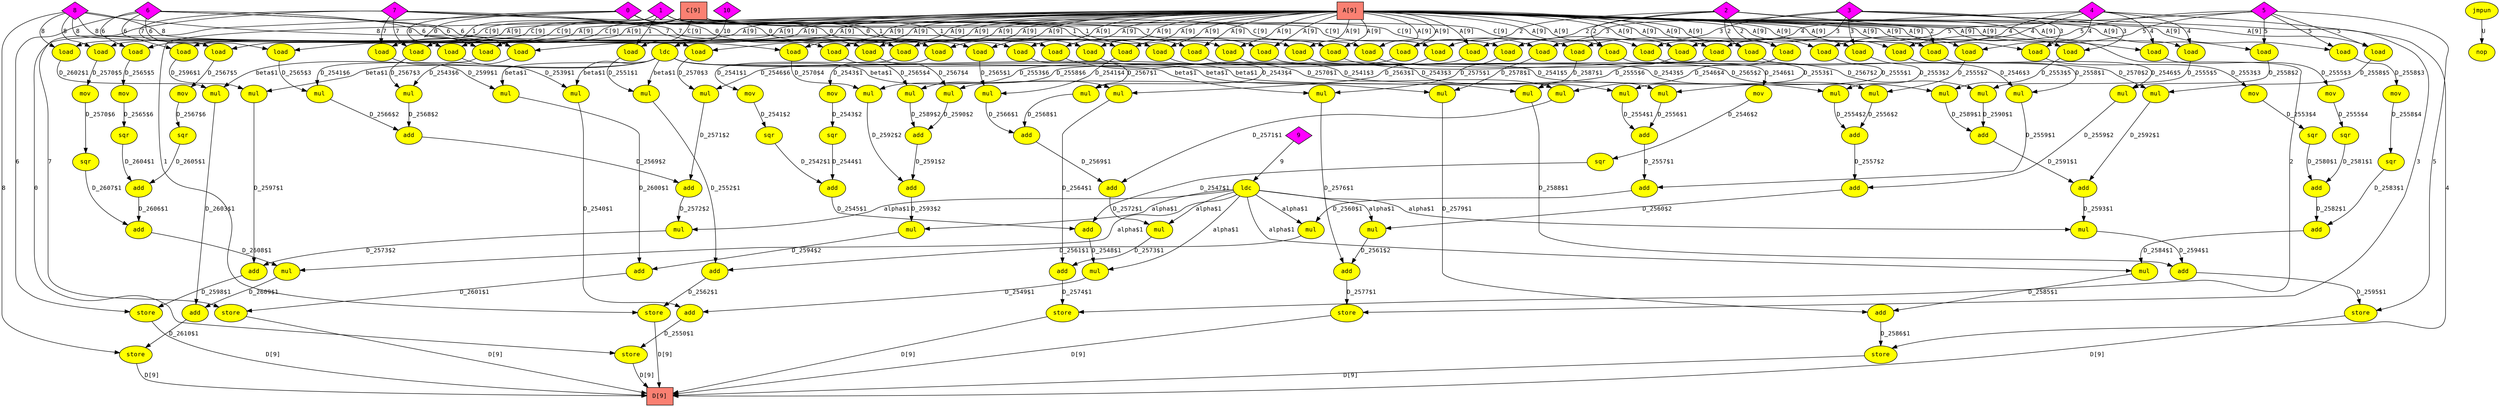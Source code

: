 digraph foo
{
  graph [rankdir="TB", nodesep = "0.175"];
  node [fontname="Courier", fontsize="12", style="filled"];
  edge [fontname="Courier", fontsize="12"];

  A  [label="A[9]", ntype="hwelem", argix="-1", dataspec="s32", bb="-1", shape="box", fillcolor="salmon"];
  C  [label="C[9]", ntype="hwelem", argix="-1", dataspec="s32", bb="-1", shape="box", fillcolor="salmon"];
  D  [label="D[9]", ntype="hwelem", argix="-1", dataspec="s32", bb="-1", shape="box", fillcolor="salmon"];
  add_10  [label="add", ntype="operation", argix="-1", dataspec="na", bb="1", shape="ellipse", fillcolor="yellow"];
  add_106  [label="add", ntype="operation", argix="-1", dataspec="na", bb="1", shape="ellipse", fillcolor="yellow"];
  add_110  [label="add", ntype="operation", argix="-1", dataspec="na", bb="1", shape="ellipse", fillcolor="yellow"];
  add_112  [label="add", ntype="operation", argix="-1", dataspec="na", bb="1", shape="ellipse", fillcolor="yellow"];
  add_122  [label="add", ntype="operation", argix="-1", dataspec="na", bb="1", shape="ellipse", fillcolor="yellow"];
  add_126  [label="add", ntype="operation", argix="-1", dataspec="na", bb="1", shape="ellipse", fillcolor="yellow"];
  add_128  [label="add", ntype="operation", argix="-1", dataspec="na", bb="1", shape="ellipse", fillcolor="yellow"];
  add_138  [label="add", ntype="operation", argix="-1", dataspec="na", bb="1", shape="ellipse", fillcolor="yellow"];
  add_14  [label="add", ntype="operation", argix="-1", dataspec="na", bb="1", shape="ellipse", fillcolor="yellow"];
  add_142  [label="add", ntype="operation", argix="-1", dataspec="na", bb="1", shape="ellipse", fillcolor="yellow"];
  add_144  [label="add", ntype="operation", argix="-1", dataspec="na", bb="1", shape="ellipse", fillcolor="yellow"];
  add_16  [label="add", ntype="operation", argix="-1", dataspec="na", bb="1", shape="ellipse", fillcolor="yellow"];
  add_26  [label="add", ntype="operation", argix="-1", dataspec="na", bb="1", shape="ellipse", fillcolor="yellow"];
  add_30  [label="add", ntype="operation", argix="-1", dataspec="na", bb="1", shape="ellipse", fillcolor="yellow"];
  add_32  [label="add", ntype="operation", argix="-1", dataspec="na", bb="1", shape="ellipse", fillcolor="yellow"];
  add_42  [label="add", ntype="operation", argix="-1", dataspec="na", bb="1", shape="ellipse", fillcolor="yellow"];
  add_46  [label="add", ntype="operation", argix="-1", dataspec="na", bb="1", shape="ellipse", fillcolor="yellow"];
  add_48  [label="add", ntype="operation", argix="-1", dataspec="na", bb="1", shape="ellipse", fillcolor="yellow"];
  add_58  [label="add", ntype="operation", argix="-1", dataspec="na", bb="1", shape="ellipse", fillcolor="yellow"];
  add_62  [label="add", ntype="operation", argix="-1", dataspec="na", bb="1", shape="ellipse", fillcolor="yellow"];
  add_64  [label="add", ntype="operation", argix="-1", dataspec="na", bb="1", shape="ellipse", fillcolor="yellow"];
  add_74  [label="add", ntype="operation", argix="-1", dataspec="na", bb="1", shape="ellipse", fillcolor="yellow"];
  add_78  [label="add", ntype="operation", argix="-1", dataspec="na", bb="1", shape="ellipse", fillcolor="yellow"];
  add_80  [label="add", ntype="operation", argix="-1", dataspec="na", bb="1", shape="ellipse", fillcolor="yellow"];
  add_90  [label="add", ntype="operation", argix="-1", dataspec="na", bb="1", shape="ellipse", fillcolor="yellow"];
  add_94  [label="add", ntype="operation", argix="-1", dataspec="na", bb="1", shape="ellipse", fillcolor="yellow"];
  add_96  [label="add", ntype="operation", argix="-1", dataspec="na", bb="1", shape="ellipse", fillcolor="yellow"];
  cnst0  [label="0", ntype="constant", argix="-1", dataspec="s32", bb="-1", shape="diamond", fillcolor="magenta"];
  cnst1  [label="1", ntype="constant", argix="-1", dataspec="s32", bb="-1", shape="diamond", fillcolor="magenta"];
  cnst10  [label="10", ntype="constant", argix="-1", dataspec="s32", bb="-1", shape="diamond", fillcolor="magenta"];
  cnst2  [label="2", ntype="constant", argix="-1", dataspec="s32", bb="-1", shape="diamond", fillcolor="magenta"];
  cnst3  [label="3", ntype="constant", argix="-1", dataspec="s32", bb="-1", shape="diamond", fillcolor="magenta"];
  cnst4  [label="4", ntype="constant", argix="-1", dataspec="s32", bb="-1", shape="diamond", fillcolor="magenta"];
  cnst5  [label="5", ntype="constant", argix="-1", dataspec="s32", bb="-1", shape="diamond", fillcolor="magenta"];
  cnst6  [label="6", ntype="constant", argix="-1", dataspec="s32", bb="-1", shape="diamond", fillcolor="magenta"];
  cnst7  [label="7", ntype="constant", argix="-1", dataspec="s32", bb="-1", shape="diamond", fillcolor="magenta"];
  cnst8  [label="8", ntype="constant", argix="-1", dataspec="s32", bb="-1", shape="diamond", fillcolor="magenta"];
  cnst9  [label="9", ntype="constant", argix="-1", dataspec="s32", bb="-1", shape="diamond", fillcolor="magenta"];
  jmpun_146  [label="jmpun", ntype="operation", argix="-1", dataspec="na", bb="1", shape="ellipse", fillcolor="yellow"];
  ldc_0  [label="ldc", ntype="operation", argix="-1", dataspec="na", bb="1", shape="ellipse", fillcolor="yellow"];
  ldc_1  [label="ldc", ntype="operation", argix="-1", dataspec="na", bb="1", shape="ellipse", fillcolor="yellow"];
  load_100  [label="load", ntype="operation", argix="-1", dataspec="na", bb="1", shape="ellipse", fillcolor="yellow"];
  load_101  [label="load", ntype="operation", argix="-1", dataspec="na", bb="1", shape="ellipse", fillcolor="yellow"];
  load_103  [label="load", ntype="operation", argix="-1", dataspec="na", bb="1", shape="ellipse", fillcolor="yellow"];
  load_104  [label="load", ntype="operation", argix="-1", dataspec="na", bb="1", shape="ellipse", fillcolor="yellow"];
  load_107  [label="load", ntype="operation", argix="-1", dataspec="na", bb="1", shape="ellipse", fillcolor="yellow"];
  load_108  [label="load", ntype="operation", argix="-1", dataspec="na", bb="1", shape="ellipse", fillcolor="yellow"];
  load_11  [label="load", ntype="operation", argix="-1", dataspec="na", bb="1", shape="ellipse", fillcolor="yellow"];
  load_114  [label="load", ntype="operation", argix="-1", dataspec="na", bb="1", shape="ellipse", fillcolor="yellow"];
  load_116  [label="load", ntype="operation", argix="-1", dataspec="na", bb="1", shape="ellipse", fillcolor="yellow"];
  load_117  [label="load", ntype="operation", argix="-1", dataspec="na", bb="1", shape="ellipse", fillcolor="yellow"];
  load_119  [label="load", ntype="operation", argix="-1", dataspec="na", bb="1", shape="ellipse", fillcolor="yellow"];
  load_120  [label="load", ntype="operation", argix="-1", dataspec="na", bb="1", shape="ellipse", fillcolor="yellow"];
  load_123  [label="load", ntype="operation", argix="-1", dataspec="na", bb="1", shape="ellipse", fillcolor="yellow"];
  load_124  [label="load", ntype="operation", argix="-1", dataspec="na", bb="1", shape="ellipse", fillcolor="yellow"];
  load_130  [label="load", ntype="operation", argix="-1", dataspec="na", bb="1", shape="ellipse", fillcolor="yellow"];
  load_132  [label="load", ntype="operation", argix="-1", dataspec="na", bb="1", shape="ellipse", fillcolor="yellow"];
  load_135  [label="load", ntype="operation", argix="-1", dataspec="na", bb="1", shape="ellipse", fillcolor="yellow"];
  load_139  [label="load", ntype="operation", argix="-1", dataspec="na", bb="1", shape="ellipse", fillcolor="yellow"];
  load_18  [label="load", ntype="operation", argix="-1", dataspec="na", bb="1", shape="ellipse", fillcolor="yellow"];
  load_2  [label="load", ntype="operation", argix="-1", dataspec="na", bb="1", shape="ellipse", fillcolor="yellow"];
  load_20  [label="load", ntype="operation", argix="-1", dataspec="na", bb="1", shape="ellipse", fillcolor="yellow"];
  load_21  [label="load", ntype="operation", argix="-1", dataspec="na", bb="1", shape="ellipse", fillcolor="yellow"];
  load_23  [label="load", ntype="operation", argix="-1", dataspec="na", bb="1", shape="ellipse", fillcolor="yellow"];
  load_24  [label="load", ntype="operation", argix="-1", dataspec="na", bb="1", shape="ellipse", fillcolor="yellow"];
  load_27  [label="load", ntype="operation", argix="-1", dataspec="na", bb="1", shape="ellipse", fillcolor="yellow"];
  load_28  [label="load", ntype="operation", argix="-1", dataspec="na", bb="1", shape="ellipse", fillcolor="yellow"];
  load_34  [label="load", ntype="operation", argix="-1", dataspec="na", bb="1", shape="ellipse", fillcolor="yellow"];
  load_36  [label="load", ntype="operation", argix="-1", dataspec="na", bb="1", shape="ellipse", fillcolor="yellow"];
  load_37  [label="load", ntype="operation", argix="-1", dataspec="na", bb="1", shape="ellipse", fillcolor="yellow"];
  load_39  [label="load", ntype="operation", argix="-1", dataspec="na", bb="1", shape="ellipse", fillcolor="yellow"];
  load_4  [label="load", ntype="operation", argix="-1", dataspec="na", bb="1", shape="ellipse", fillcolor="yellow"];
  load_40  [label="load", ntype="operation", argix="-1", dataspec="na", bb="1", shape="ellipse", fillcolor="yellow"];
  load_43  [label="load", ntype="operation", argix="-1", dataspec="na", bb="1", shape="ellipse", fillcolor="yellow"];
  load_44  [label="load", ntype="operation", argix="-1", dataspec="na", bb="1", shape="ellipse", fillcolor="yellow"];
  load_50  [label="load", ntype="operation", argix="-1", dataspec="na", bb="1", shape="ellipse", fillcolor="yellow"];
  load_52  [label="load", ntype="operation", argix="-1", dataspec="na", bb="1", shape="ellipse", fillcolor="yellow"];
  load_53  [label="load", ntype="operation", argix="-1", dataspec="na", bb="1", shape="ellipse", fillcolor="yellow"];
  load_55  [label="load", ntype="operation", argix="-1", dataspec="na", bb="1", shape="ellipse", fillcolor="yellow"];
  load_56  [label="load", ntype="operation", argix="-1", dataspec="na", bb="1", shape="ellipse", fillcolor="yellow"];
  load_59  [label="load", ntype="operation", argix="-1", dataspec="na", bb="1", shape="ellipse", fillcolor="yellow"];
  load_60  [label="load", ntype="operation", argix="-1", dataspec="na", bb="1", shape="ellipse", fillcolor="yellow"];
  load_66  [label="load", ntype="operation", argix="-1", dataspec="na", bb="1", shape="ellipse", fillcolor="yellow"];
  load_68  [label="load", ntype="operation", argix="-1", dataspec="na", bb="1", shape="ellipse", fillcolor="yellow"];
  load_7  [label="load", ntype="operation", argix="-1", dataspec="na", bb="1", shape="ellipse", fillcolor="yellow"];
  load_71  [label="load", ntype="operation", argix="-1", dataspec="na", bb="1", shape="ellipse", fillcolor="yellow"];
  load_75  [label="load", ntype="operation", argix="-1", dataspec="na", bb="1", shape="ellipse", fillcolor="yellow"];
  load_82  [label="load", ntype="operation", argix="-1", dataspec="na", bb="1", shape="ellipse", fillcolor="yellow"];
  load_84  [label="load", ntype="operation", argix="-1", dataspec="na", bb="1", shape="ellipse", fillcolor="yellow"];
  load_85  [label="load", ntype="operation", argix="-1", dataspec="na", bb="1", shape="ellipse", fillcolor="yellow"];
  load_87  [label="load", ntype="operation", argix="-1", dataspec="na", bb="1", shape="ellipse", fillcolor="yellow"];
  load_88  [label="load", ntype="operation", argix="-1", dataspec="na", bb="1", shape="ellipse", fillcolor="yellow"];
  load_91  [label="load", ntype="operation", argix="-1", dataspec="na", bb="1", shape="ellipse", fillcolor="yellow"];
  load_92  [label="load", ntype="operation", argix="-1", dataspec="na", bb="1", shape="ellipse", fillcolor="yellow"];
  load_98  [label="load", ntype="operation", argix="-1", dataspec="na", bb="1", shape="ellipse", fillcolor="yellow"];
  mov_12  [label="mov", ntype="operation", argix="-1", dataspec="na", bb="1", shape="ellipse", fillcolor="yellow"];
  mov_133  [label="mov", ntype="operation", argix="-1", dataspec="na", bb="1", shape="ellipse", fillcolor="yellow"];
  mov_136  [label="mov", ntype="operation", argix="-1", dataspec="na", bb="1", shape="ellipse", fillcolor="yellow"];
  mov_140  [label="mov", ntype="operation", argix="-1", dataspec="na", bb="1", shape="ellipse", fillcolor="yellow"];
  mov_5  [label="mov", ntype="operation", argix="-1", dataspec="na", bb="1", shape="ellipse", fillcolor="yellow"];
  mov_69  [label="mov", ntype="operation", argix="-1", dataspec="na", bb="1", shape="ellipse", fillcolor="yellow"];
  mov_72  [label="mov", ntype="operation", argix="-1", dataspec="na", bb="1", shape="ellipse", fillcolor="yellow"];
  mov_76  [label="mov", ntype="operation", argix="-1", dataspec="na", bb="1", shape="ellipse", fillcolor="yellow"];
  mov_8  [label="mov", ntype="operation", argix="-1", dataspec="na", bb="1", shape="ellipse", fillcolor="yellow"];
  mul_102  [label="mul", ntype="operation", argix="-1", dataspec="na", bb="1", shape="ellipse", fillcolor="yellow"];
  mul_105  [label="mul", ntype="operation", argix="-1", dataspec="na", bb="1", shape="ellipse", fillcolor="yellow"];
  mul_109  [label="mul", ntype="operation", argix="-1", dataspec="na", bb="1", shape="ellipse", fillcolor="yellow"];
  mul_111  [label="mul", ntype="operation", argix="-1", dataspec="na", bb="1", shape="ellipse", fillcolor="yellow"];
  mul_115  [label="mul", ntype="operation", argix="-1", dataspec="na", bb="1", shape="ellipse", fillcolor="yellow"];
  mul_118  [label="mul", ntype="operation", argix="-1", dataspec="na", bb="1", shape="ellipse", fillcolor="yellow"];
  mul_121  [label="mul", ntype="operation", argix="-1", dataspec="na", bb="1", shape="ellipse", fillcolor="yellow"];
  mul_125  [label="mul", ntype="operation", argix="-1", dataspec="na", bb="1", shape="ellipse", fillcolor="yellow"];
  mul_127  [label="mul", ntype="operation", argix="-1", dataspec="na", bb="1", shape="ellipse", fillcolor="yellow"];
  mul_131  [label="mul", ntype="operation", argix="-1", dataspec="na", bb="1", shape="ellipse", fillcolor="yellow"];
  mul_143  [label="mul", ntype="operation", argix="-1", dataspec="na", bb="1", shape="ellipse", fillcolor="yellow"];
  mul_15  [label="mul", ntype="operation", argix="-1", dataspec="na", bb="1", shape="ellipse", fillcolor="yellow"];
  mul_19  [label="mul", ntype="operation", argix="-1", dataspec="na", bb="1", shape="ellipse", fillcolor="yellow"];
  mul_22  [label="mul", ntype="operation", argix="-1", dataspec="na", bb="1", shape="ellipse", fillcolor="yellow"];
  mul_25  [label="mul", ntype="operation", argix="-1", dataspec="na", bb="1", shape="ellipse", fillcolor="yellow"];
  mul_29  [label="mul", ntype="operation", argix="-1", dataspec="na", bb="1", shape="ellipse", fillcolor="yellow"];
  mul_3  [label="mul", ntype="operation", argix="-1", dataspec="na", bb="1", shape="ellipse", fillcolor="yellow"];
  mul_31  [label="mul", ntype="operation", argix="-1", dataspec="na", bb="1", shape="ellipse", fillcolor="yellow"];
  mul_35  [label="mul", ntype="operation", argix="-1", dataspec="na", bb="1", shape="ellipse", fillcolor="yellow"];
  mul_38  [label="mul", ntype="operation", argix="-1", dataspec="na", bb="1", shape="ellipse", fillcolor="yellow"];
  mul_41  [label="mul", ntype="operation", argix="-1", dataspec="na", bb="1", shape="ellipse", fillcolor="yellow"];
  mul_45  [label="mul", ntype="operation", argix="-1", dataspec="na", bb="1", shape="ellipse", fillcolor="yellow"];
  mul_47  [label="mul", ntype="operation", argix="-1", dataspec="na", bb="1", shape="ellipse", fillcolor="yellow"];
  mul_51  [label="mul", ntype="operation", argix="-1", dataspec="na", bb="1", shape="ellipse", fillcolor="yellow"];
  mul_54  [label="mul", ntype="operation", argix="-1", dataspec="na", bb="1", shape="ellipse", fillcolor="yellow"];
  mul_57  [label="mul", ntype="operation", argix="-1", dataspec="na", bb="1", shape="ellipse", fillcolor="yellow"];
  mul_61  [label="mul", ntype="operation", argix="-1", dataspec="na", bb="1", shape="ellipse", fillcolor="yellow"];
  mul_63  [label="mul", ntype="operation", argix="-1", dataspec="na", bb="1", shape="ellipse", fillcolor="yellow"];
  mul_67  [label="mul", ntype="operation", argix="-1", dataspec="na", bb="1", shape="ellipse", fillcolor="yellow"];
  mul_79  [label="mul", ntype="operation", argix="-1", dataspec="na", bb="1", shape="ellipse", fillcolor="yellow"];
  mul_83  [label="mul", ntype="operation", argix="-1", dataspec="na", bb="1", shape="ellipse", fillcolor="yellow"];
  mul_86  [label="mul", ntype="operation", argix="-1", dataspec="na", bb="1", shape="ellipse", fillcolor="yellow"];
  mul_89  [label="mul", ntype="operation", argix="-1", dataspec="na", bb="1", shape="ellipse", fillcolor="yellow"];
  mul_93  [label="mul", ntype="operation", argix="-1", dataspec="na", bb="1", shape="ellipse", fillcolor="yellow"];
  mul_95  [label="mul", ntype="operation", argix="-1", dataspec="na", bb="1", shape="ellipse", fillcolor="yellow"];
  mul_99  [label="mul", ntype="operation", argix="-1", dataspec="na", bb="1", shape="ellipse", fillcolor="yellow"];
  nop_147  [label="nop", ntype="operation", argix="-1", dataspec="na", bb="2", shape="ellipse", fillcolor="yellow"];
  sqr_13  [label="sqr", ntype="operation", argix="-1", dataspec="na", bb="1", shape="ellipse", fillcolor="yellow"];
  sqr_134  [label="sqr", ntype="operation", argix="-1", dataspec="na", bb="1", shape="ellipse", fillcolor="yellow"];
  sqr_137  [label="sqr", ntype="operation", argix="-1", dataspec="na", bb="1", shape="ellipse", fillcolor="yellow"];
  sqr_141  [label="sqr", ntype="operation", argix="-1", dataspec="na", bb="1", shape="ellipse", fillcolor="yellow"];
  sqr_6  [label="sqr", ntype="operation", argix="-1", dataspec="na", bb="1", shape="ellipse", fillcolor="yellow"];
  sqr_70  [label="sqr", ntype="operation", argix="-1", dataspec="na", bb="1", shape="ellipse", fillcolor="yellow"];
  sqr_73  [label="sqr", ntype="operation", argix="-1", dataspec="na", bb="1", shape="ellipse", fillcolor="yellow"];
  sqr_77  [label="sqr", ntype="operation", argix="-1", dataspec="na", bb="1", shape="ellipse", fillcolor="yellow"];
  sqr_9  [label="sqr", ntype="operation", argix="-1", dataspec="na", bb="1", shape="ellipse", fillcolor="yellow"];
  store_113  [label="store", ntype="operation", argix="-1", dataspec="na", bb="1", shape="ellipse", fillcolor="yellow"];
  store_129  [label="store", ntype="operation", argix="-1", dataspec="na", bb="1", shape="ellipse", fillcolor="yellow"];
  store_145  [label="store", ntype="operation", argix="-1", dataspec="na", bb="1", shape="ellipse", fillcolor="yellow"];
  store_17  [label="store", ntype="operation", argix="-1", dataspec="na", bb="1", shape="ellipse", fillcolor="yellow"];
  store_33  [label="store", ntype="operation", argix="-1", dataspec="na", bb="1", shape="ellipse", fillcolor="yellow"];
  store_49  [label="store", ntype="operation", argix="-1", dataspec="na", bb="1", shape="ellipse", fillcolor="yellow"];
  store_65  [label="store", ntype="operation", argix="-1", dataspec="na", bb="1", shape="ellipse", fillcolor="yellow"];
  store_81  [label="store", ntype="operation", argix="-1", dataspec="na", bb="1", shape="ellipse", fillcolor="yellow"];
  store_97  [label="store", ntype="operation", argix="-1", dataspec="na", bb="1", shape="ellipse", fillcolor="yellow"];

  A -> load_100  [label="A[9]", etype="D", vtype="localvar", order="1", argix="-1", dataspec="s32"];
  A -> load_101  [label="A[9]", etype="D", vtype="localvar", order="1", argix="-1", dataspec="s32"];
  A -> load_103  [label="A[9]", etype="D", vtype="localvar", order="1", argix="-1", dataspec="s32"];
  A -> load_104  [label="A[9]", etype="D", vtype="localvar", order="1", argix="-1", dataspec="s32"];
  A -> load_107  [label="A[9]", etype="D", vtype="localvar", order="1", argix="-1", dataspec="s32"];
  A -> load_108  [label="A[9]", etype="D", vtype="localvar", order="1", argix="-1", dataspec="s32"];
  A -> load_11  [label="A[9]", etype="D", vtype="localvar", order="1", argix="-1", dataspec="s32"];
  A -> load_116  [label="A[9]", etype="D", vtype="localvar", order="1", argix="-1", dataspec="s32"];
  A -> load_117  [label="A[9]", etype="D", vtype="localvar", order="1", argix="-1", dataspec="s32"];
  A -> load_119  [label="A[9]", etype="D", vtype="localvar", order="1", argix="-1", dataspec="s32"];
  A -> load_120  [label="A[9]", etype="D", vtype="localvar", order="1", argix="-1", dataspec="s32"];
  A -> load_123  [label="A[9]", etype="D", vtype="localvar", order="1", argix="-1", dataspec="s32"];
  A -> load_124  [label="A[9]", etype="D", vtype="localvar", order="1", argix="-1", dataspec="s32"];
  A -> load_132  [label="A[9]", etype="D", vtype="localvar", order="1", argix="-1", dataspec="s32"];
  A -> load_135  [label="A[9]", etype="D", vtype="localvar", order="1", argix="-1", dataspec="s32"];
  A -> load_139  [label="A[9]", etype="D", vtype="localvar", order="1", argix="-1", dataspec="s32"];
  A -> load_20  [label="A[9]", etype="D", vtype="localvar", order="1", argix="-1", dataspec="s32"];
  A -> load_21  [label="A[9]", etype="D", vtype="localvar", order="1", argix="-1", dataspec="s32"];
  A -> load_23  [label="A[9]", etype="D", vtype="localvar", order="1", argix="-1", dataspec="s32"];
  A -> load_24  [label="A[9]", etype="D", vtype="localvar", order="1", argix="-1", dataspec="s32"];
  A -> load_27  [label="A[9]", etype="D", vtype="localvar", order="1", argix="-1", dataspec="s32"];
  A -> load_28  [label="A[9]", etype="D", vtype="localvar", order="1", argix="-1", dataspec="s32"];
  A -> load_36  [label="A[9]", etype="D", vtype="localvar", order="1", argix="-1", dataspec="s32"];
  A -> load_37  [label="A[9]", etype="D", vtype="localvar", order="1", argix="-1", dataspec="s32"];
  A -> load_39  [label="A[9]", etype="D", vtype="localvar", order="1", argix="-1", dataspec="s32"];
  A -> load_4  [label="A[9]", etype="D", vtype="localvar", order="1", argix="-1", dataspec="s32"];
  A -> load_40  [label="A[9]", etype="D", vtype="localvar", order="1", argix="-1", dataspec="s32"];
  A -> load_43  [label="A[9]", etype="D", vtype="localvar", order="1", argix="-1", dataspec="s32"];
  A -> load_44  [label="A[9]", etype="D", vtype="localvar", order="1", argix="-1", dataspec="s32"];
  A -> load_52  [label="A[9]", etype="D", vtype="localvar", order="1", argix="-1", dataspec="s32"];
  A -> load_53  [label="A[9]", etype="D", vtype="localvar", order="1", argix="-1", dataspec="s32"];
  A -> load_55  [label="A[9]", etype="D", vtype="localvar", order="1", argix="-1", dataspec="s32"];
  A -> load_56  [label="A[9]", etype="D", vtype="localvar", order="1", argix="-1", dataspec="s32"];
  A -> load_59  [label="A[9]", etype="D", vtype="localvar", order="1", argix="-1", dataspec="s32"];
  A -> load_60  [label="A[9]", etype="D", vtype="localvar", order="1", argix="-1", dataspec="s32"];
  A -> load_68  [label="A[9]", etype="D", vtype="localvar", order="1", argix="-1", dataspec="s32"];
  A -> load_7  [label="A[9]", etype="D", vtype="localvar", order="1", argix="-1", dataspec="s32"];
  A -> load_71  [label="A[9]", etype="D", vtype="localvar", order="1", argix="-1", dataspec="s32"];
  A -> load_75  [label="A[9]", etype="D", vtype="localvar", order="1", argix="-1", dataspec="s32"];
  A -> load_84  [label="A[9]", etype="D", vtype="localvar", order="1", argix="-1", dataspec="s32"];
  A -> load_85  [label="A[9]", etype="D", vtype="localvar", order="1", argix="-1", dataspec="s32"];
  A -> load_87  [label="A[9]", etype="D", vtype="localvar", order="1", argix="-1", dataspec="s32"];
  A -> load_88  [label="A[9]", etype="D", vtype="localvar", order="1", argix="-1", dataspec="s32"];
  A -> load_91  [label="A[9]", etype="D", vtype="localvar", order="1", argix="-1", dataspec="s32"];
  A -> load_92  [label="A[9]", etype="D", vtype="localvar", order="1", argix="-1", dataspec="s32"];
  C -> load_114  [label="C[9]", etype="D", vtype="localvar", order="1", argix="-1", dataspec="s32"];
  C -> load_130  [label="C[9]", etype="D", vtype="localvar", order="1", argix="-1", dataspec="s32"];
  C -> load_18  [label="C[9]", etype="D", vtype="localvar", order="1", argix="-1", dataspec="s32"];
  C -> load_2  [label="C[9]", etype="D", vtype="localvar", order="1", argix="-1", dataspec="s32"];
  C -> load_34  [label="C[9]", etype="D", vtype="localvar", order="1", argix="-1", dataspec="s32"];
  C -> load_50  [label="C[9]", etype="D", vtype="localvar", order="1", argix="-1", dataspec="s32"];
  C -> load_66  [label="C[9]", etype="D", vtype="localvar", order="1", argix="-1", dataspec="s32"];
  C -> load_82  [label="C[9]", etype="D", vtype="localvar", order="1", argix="-1", dataspec="s32"];
  C -> load_98  [label="C[9]", etype="D", vtype="localvar", order="1", argix="-1", dataspec="s32"];
  add_106 -> add_110  [label="D_2569$2", etype="D", vtype="localvar", order="1", argix="-1", dataspec="s32"];
  add_10 -> add_14  [label="D_2545$1", etype="D", vtype="localvar", order="1", argix="-1", dataspec="s32"];
  add_110 -> mul_111  [label="D_2572$2", etype="D", vtype="localvar", order="1", argix="-1", dataspec="s32"];
  add_112 -> store_113  [label="D_2598$1", etype="D", vtype="localvar", order="1", argix="-1", dataspec="s32"];
  add_122 -> add_126  [label="D_2591$2", etype="D", vtype="localvar", order="1", argix="-1", dataspec="s32"];
  add_126 -> mul_127  [label="D_2593$2", etype="D", vtype="localvar", order="1", argix="-1", dataspec="s32"];
  add_128 -> store_129  [label="D_2601$1", etype="D", vtype="localvar", order="1", argix="-1", dataspec="s32"];
  add_138 -> add_142  [label="D_2606$1", etype="D", vtype="localvar", order="1", argix="-1", dataspec="s32"];
  add_142 -> mul_143  [label="D_2608$1", etype="D", vtype="localvar", order="1", argix="-1", dataspec="s32"];
  add_144 -> store_145  [label="D_2610$1", etype="D", vtype="localvar", order="1", argix="-1", dataspec="s32"];
  add_14 -> mul_15  [label="D_2548$1", etype="D", vtype="localvar", order="1", argix="-1", dataspec="s32"];
  add_16 -> store_17  [label="D_2550$1", etype="D", vtype="localvar", order="1", argix="-1", dataspec="s32"];
  add_26 -> add_30  [label="D_2557$1", etype="D", vtype="localvar", order="1", argix="-1", dataspec="s32"];
  add_30 -> mul_31  [label="D_2560$1", etype="D", vtype="localvar", order="1", argix="-1", dataspec="s32"];
  add_32 -> store_33  [label="D_2562$1", etype="D", vtype="localvar", order="1", argix="-1", dataspec="s32"];
  add_42 -> add_46  [label="D_2569$1", etype="D", vtype="localvar", order="1", argix="-1", dataspec="s32"];
  add_46 -> mul_47  [label="D_2572$1", etype="D", vtype="localvar", order="1", argix="-1", dataspec="s32"];
  add_48 -> store_49  [label="D_2574$1", etype="D", vtype="localvar", order="1", argix="-1", dataspec="s32"];
  add_58 -> add_62  [label="D_2557$2", etype="D", vtype="localvar", order="1", argix="-1", dataspec="s32"];
  add_62 -> mul_63  [label="D_2560$2", etype="D", vtype="localvar", order="1", argix="-1", dataspec="s32"];
  add_64 -> store_65  [label="D_2577$1", etype="D", vtype="localvar", order="1", argix="-1", dataspec="s32"];
  add_74 -> add_78  [label="D_2582$1", etype="D", vtype="localvar", order="1", argix="-1", dataspec="s32"];
  add_78 -> mul_79  [label="D_2584$1", etype="D", vtype="localvar", order="1", argix="-1", dataspec="s32"];
  add_80 -> store_81  [label="D_2586$1", etype="D", vtype="localvar", order="1", argix="-1", dataspec="s32"];
  add_90 -> add_94  [label="D_2591$1", etype="D", vtype="localvar", order="1", argix="-1", dataspec="s32"];
  add_94 -> mul_95  [label="D_2593$1", etype="D", vtype="localvar", order="1", argix="-1", dataspec="s32"];
  add_96 -> store_97  [label="D_2595$1", etype="D", vtype="localvar", order="1", argix="-1", dataspec="s32"];
  cnst0 -> load_101  [label="0", etype="D", vtype="globalvar", order="2", argix="-1", dataspec="s32"];
  cnst0 -> load_2  [label="0", etype="D", vtype="globalvar", order="2", argix="-1", dataspec="s32"];
  cnst0 -> load_20  [label="0", etype="D", vtype="globalvar", order="2", argix="-1", dataspec="s32"];
  cnst0 -> load_36  [label="0", etype="D", vtype="globalvar", order="2", argix="-1", dataspec="s32"];
  cnst0 -> load_4  [label="0", etype="D", vtype="globalvar", order="2", argix="-1", dataspec="s32"];
  cnst0 -> load_53  [label="0", etype="D", vtype="globalvar", order="2", argix="-1", dataspec="s32"];
  cnst0 -> store_17  [label="0", etype="D", vtype="globalvar", order="2", argix="-1", dataspec="s32"];
  cnst10 -> ldc_1  [label="10", etype="D", vtype="globalvar", order="1", argix="-1", dataspec="s32"];
  cnst1 -> load_104  [label="1", etype="D", vtype="globalvar", order="2", argix="-1", dataspec="s32"];
  cnst1 -> load_18  [label="1", etype="D", vtype="globalvar", order="2", argix="-1", dataspec="s32"];
  cnst1 -> load_23  [label="1", etype="D", vtype="globalvar", order="2", argix="-1", dataspec="s32"];
  cnst1 -> load_39  [label="1", etype="D", vtype="globalvar", order="2", argix="-1", dataspec="s32"];
  cnst1 -> load_56  [label="1", etype="D", vtype="globalvar", order="2", argix="-1", dataspec="s32"];
  cnst1 -> load_7  [label="1", etype="D", vtype="globalvar", order="2", argix="-1", dataspec="s32"];
  cnst1 -> store_33  [label="1", etype="D", vtype="globalvar", order="2", argix="-1", dataspec="s32"];
  cnst2 -> load_108  [label="2", etype="D", vtype="globalvar", order="2", argix="-1", dataspec="s32"];
  cnst2 -> load_11  [label="2", etype="D", vtype="globalvar", order="2", argix="-1", dataspec="s32"];
  cnst2 -> load_27  [label="2", etype="D", vtype="globalvar", order="2", argix="-1", dataspec="s32"];
  cnst2 -> load_34  [label="2", etype="D", vtype="globalvar", order="2", argix="-1", dataspec="s32"];
  cnst2 -> load_43  [label="2", etype="D", vtype="globalvar", order="2", argix="-1", dataspec="s32"];
  cnst2 -> load_60  [label="2", etype="D", vtype="globalvar", order="2", argix="-1", dataspec="s32"];
  cnst2 -> store_49  [label="2", etype="D", vtype="globalvar", order="2", argix="-1", dataspec="s32"];
  cnst3 -> load_117  [label="3", etype="D", vtype="globalvar", order="2", argix="-1", dataspec="s32"];
  cnst3 -> load_21  [label="3", etype="D", vtype="globalvar", order="2", argix="-1", dataspec="s32"];
  cnst3 -> load_50  [label="3", etype="D", vtype="globalvar", order="2", argix="-1", dataspec="s32"];
  cnst3 -> load_52  [label="3", etype="D", vtype="globalvar", order="2", argix="-1", dataspec="s32"];
  cnst3 -> load_68  [label="3", etype="D", vtype="globalvar", order="2", argix="-1", dataspec="s32"];
  cnst3 -> load_84  [label="3", etype="D", vtype="globalvar", order="2", argix="-1", dataspec="s32"];
  cnst3 -> store_65  [label="3", etype="D", vtype="globalvar", order="2", argix="-1", dataspec="s32"];
  cnst4 -> load_120  [label="4", etype="D", vtype="globalvar", order="2", argix="-1", dataspec="s32"];
  cnst4 -> load_24  [label="4", etype="D", vtype="globalvar", order="2", argix="-1", dataspec="s32"];
  cnst4 -> load_55  [label="4", etype="D", vtype="globalvar", order="2", argix="-1", dataspec="s32"];
  cnst4 -> load_66  [label="4", etype="D", vtype="globalvar", order="2", argix="-1", dataspec="s32"];
  cnst4 -> load_71  [label="4", etype="D", vtype="globalvar", order="2", argix="-1", dataspec="s32"];
  cnst4 -> load_87  [label="4", etype="D", vtype="globalvar", order="2", argix="-1", dataspec="s32"];
  cnst4 -> store_81  [label="4", etype="D", vtype="globalvar", order="2", argix="-1", dataspec="s32"];
  cnst5 -> load_124  [label="5", etype="D", vtype="globalvar", order="2", argix="-1", dataspec="s32"];
  cnst5 -> load_28  [label="5", etype="D", vtype="globalvar", order="2", argix="-1", dataspec="s32"];
  cnst5 -> load_59  [label="5", etype="D", vtype="globalvar", order="2", argix="-1", dataspec="s32"];
  cnst5 -> load_75  [label="5", etype="D", vtype="globalvar", order="2", argix="-1", dataspec="s32"];
  cnst5 -> load_82  [label="5", etype="D", vtype="globalvar", order="2", argix="-1", dataspec="s32"];
  cnst5 -> load_91  [label="5", etype="D", vtype="globalvar", order="2", argix="-1", dataspec="s32"];
  cnst5 -> store_97  [label="5", etype="D", vtype="globalvar", order="2", argix="-1", dataspec="s32"];
  cnst6 -> load_100  [label="6", etype="D", vtype="globalvar", order="2", argix="-1", dataspec="s32"];
  cnst6 -> load_116  [label="6", etype="D", vtype="globalvar", order="2", argix="-1", dataspec="s32"];
  cnst6 -> load_132  [label="6", etype="D", vtype="globalvar", order="2", argix="-1", dataspec="s32"];
  cnst6 -> load_37  [label="6", etype="D", vtype="globalvar", order="2", argix="-1", dataspec="s32"];
  cnst6 -> load_85  [label="6", etype="D", vtype="globalvar", order="2", argix="-1", dataspec="s32"];
  cnst6 -> load_98  [label="6", etype="D", vtype="globalvar", order="2", argix="-1", dataspec="s32"];
  cnst6 -> store_113  [label="6", etype="D", vtype="globalvar", order="2", argix="-1", dataspec="s32"];
  cnst7 -> load_103  [label="7", etype="D", vtype="globalvar", order="2", argix="-1", dataspec="s32"];
  cnst7 -> load_114  [label="7", etype="D", vtype="globalvar", order="2", argix="-1", dataspec="s32"];
  cnst7 -> load_119  [label="7", etype="D", vtype="globalvar", order="2", argix="-1", dataspec="s32"];
  cnst7 -> load_135  [label="7", etype="D", vtype="globalvar", order="2", argix="-1", dataspec="s32"];
  cnst7 -> load_40  [label="7", etype="D", vtype="globalvar", order="2", argix="-1", dataspec="s32"];
  cnst7 -> load_88  [label="7", etype="D", vtype="globalvar", order="2", argix="-1", dataspec="s32"];
  cnst7 -> store_129  [label="7", etype="D", vtype="globalvar", order="2", argix="-1", dataspec="s32"];
  cnst8 -> load_107  [label="8", etype="D", vtype="globalvar", order="2", argix="-1", dataspec="s32"];
  cnst8 -> load_123  [label="8", etype="D", vtype="globalvar", order="2", argix="-1", dataspec="s32"];
  cnst8 -> load_130  [label="8", etype="D", vtype="globalvar", order="2", argix="-1", dataspec="s32"];
  cnst8 -> load_139  [label="8", etype="D", vtype="globalvar", order="2", argix="-1", dataspec="s32"];
  cnst8 -> load_44  [label="8", etype="D", vtype="globalvar", order="2", argix="-1", dataspec="s32"];
  cnst8 -> load_92  [label="8", etype="D", vtype="globalvar", order="2", argix="-1", dataspec="s32"];
  cnst8 -> store_145  [label="8", etype="D", vtype="globalvar", order="2", argix="-1", dataspec="s32"];
  cnst9 -> ldc_0  [label="9", etype="D", vtype="globalvar", order="1", argix="-1", dataspec="s32"];
  jmpun_146 -> nop_147  [label="U", etype="U", order="1", argix="-1", dataspec="u1"];
  ldc_0 -> mul_111  [label="alpha$1", etype="D", vtype="localvar", order="2", argix="-1", dataspec="s32"];
  ldc_0 -> mul_127  [label="alpha$1", etype="D", vtype="localvar", order="2", argix="-1", dataspec="s32"];
  ldc_0 -> mul_143  [label="alpha$1", etype="D", vtype="localvar", order="2", argix="-1", dataspec="s32"];
  ldc_0 -> mul_15  [label="alpha$1", etype="D", vtype="localvar", order="2", argix="-1", dataspec="s32"];
  ldc_0 -> mul_31  [label="alpha$1", etype="D", vtype="localvar", order="2", argix="-1", dataspec="s32"];
  ldc_0 -> mul_47  [label="alpha$1", etype="D", vtype="localvar", order="2", argix="-1", dataspec="s32"];
  ldc_0 -> mul_63  [label="alpha$1", etype="D", vtype="localvar", order="2", argix="-1", dataspec="s32"];
  ldc_0 -> mul_79  [label="alpha$1", etype="D", vtype="localvar", order="2", argix="-1", dataspec="s32"];
  ldc_0 -> mul_95  [label="alpha$1", etype="D", vtype="localvar", order="2", argix="-1", dataspec="s32"];
  ldc_1 -> mul_115  [label="beta$1", etype="D", vtype="localvar", order="2", argix="-1", dataspec="s32"];
  ldc_1 -> mul_131  [label="beta$1", etype="D", vtype="localvar", order="2", argix="-1", dataspec="s32"];
  ldc_1 -> mul_19  [label="beta$1", etype="D", vtype="localvar", order="2", argix="-1", dataspec="s32"];
  ldc_1 -> mul_3  [label="beta$1", etype="D", vtype="localvar", order="2", argix="-1", dataspec="s32"];
  ldc_1 -> mul_35  [label="beta$1", etype="D", vtype="localvar", order="2", argix="-1", dataspec="s32"];
  ldc_1 -> mul_51  [label="beta$1", etype="D", vtype="localvar", order="2", argix="-1", dataspec="s32"];
  ldc_1 -> mul_67  [label="beta$1", etype="D", vtype="localvar", order="2", argix="-1", dataspec="s32"];
  ldc_1 -> mul_83  [label="beta$1", etype="D", vtype="localvar", order="2", argix="-1", dataspec="s32"];
  ldc_1 -> mul_99  [label="beta$1", etype="D", vtype="localvar", order="2", argix="-1", dataspec="s32"];
  load_100 -> mul_102  [label="D_2565$3", etype="D", vtype="localvar", order="1", argix="-1", dataspec="s32"];
  load_101 -> mul_102  [label="D_2541$6", etype="D", vtype="localvar", order="2", argix="-1", dataspec="s32"];
  load_103 -> mul_105  [label="D_2567$3", etype="D", vtype="localvar", order="1", argix="-1", dataspec="s32"];
  load_104 -> mul_105  [label="D_2543$6", etype="D", vtype="localvar", order="2", argix="-1", dataspec="s32"];
  load_107 -> mul_109  [label="D_2570$3", etype="D", vtype="localvar", order="1", argix="-1", dataspec="s32"];
  load_108 -> mul_109  [label="D_2546$6", etype="D", vtype="localvar", order="2", argix="-1", dataspec="s32"];
  load_114 -> mul_115  [label="D_2599$1", etype="D", vtype="localvar", order="1", argix="-1", dataspec="s32"];
  load_116 -> mul_118  [label="D_2565$4", etype="D", vtype="localvar", order="1", argix="-1", dataspec="s32"];
  load_117 -> mul_118  [label="D_2553$6", etype="D", vtype="localvar", order="2", argix="-1", dataspec="s32"];
  load_119 -> mul_121  [label="D_2567$4", etype="D", vtype="localvar", order="1", argix="-1", dataspec="s32"];
  load_11 -> mov_12  [label="D_2546$1", etype="D", vtype="localvar", order="1", argix="-1", dataspec="s32"];
  load_120 -> mul_121  [label="D_2555$6", etype="D", vtype="localvar", order="2", argix="-1", dataspec="s32"];
  load_123 -> mul_125  [label="D_2570$4", etype="D", vtype="localvar", order="1", argix="-1", dataspec="s32"];
  load_124 -> mul_125  [label="D_2558$6", etype="D", vtype="localvar", order="2", argix="-1", dataspec="s32"];
  load_130 -> mul_131  [label="D_2602$1", etype="D", vtype="localvar", order="1", argix="-1", dataspec="s32"];
  load_132 -> mov_133  [label="D_2565$5", etype="D", vtype="localvar", order="1", argix="-1", dataspec="s32"];
  load_135 -> mov_136  [label="D_2567$5", etype="D", vtype="localvar", order="1", argix="-1", dataspec="s32"];
  load_139 -> mov_140  [label="D_2570$5", etype="D", vtype="localvar", order="1", argix="-1", dataspec="s32"];
  load_18 -> mul_19  [label="D_2551$1", etype="D", vtype="localvar", order="1", argix="-1", dataspec="s32"];
  load_20 -> mul_22  [label="D_2541$3", etype="D", vtype="localvar", order="1", argix="-1", dataspec="s32"];
  load_21 -> mul_22  [label="D_2553$1", etype="D", vtype="localvar", order="2", argix="-1", dataspec="s32"];
  load_23 -> mul_25  [label="D_2543$3", etype="D", vtype="localvar", order="1", argix="-1", dataspec="s32"];
  load_24 -> mul_25  [label="D_2555$1", etype="D", vtype="localvar", order="2", argix="-1", dataspec="s32"];
  load_27 -> mul_29  [label="D_2546$3", etype="D", vtype="localvar", order="1", argix="-1", dataspec="s32"];
  load_28 -> mul_29  [label="D_2558$1", etype="D", vtype="localvar", order="2", argix="-1", dataspec="s32"];
  load_2 -> mul_3  [label="D_2539$1", etype="D", vtype="localvar", order="1", argix="-1", dataspec="s32"];
  load_34 -> mul_35  [label="D_2563$1", etype="D", vtype="localvar", order="1", argix="-1", dataspec="s32"];
  load_36 -> mul_38  [label="D_2541$4", etype="D", vtype="localvar", order="1", argix="-1", dataspec="s32"];
  load_37 -> mul_38  [label="D_2565$1", etype="D", vtype="localvar", order="2", argix="-1", dataspec="s32"];
  load_39 -> mul_41  [label="D_2543$4", etype="D", vtype="localvar", order="1", argix="-1", dataspec="s32"];
  load_40 -> mul_41  [label="D_2567$1", etype="D", vtype="localvar", order="2", argix="-1", dataspec="s32"];
  load_43 -> mul_45  [label="D_2546$4", etype="D", vtype="localvar", order="1", argix="-1", dataspec="s32"];
  load_44 -> mul_45  [label="D_2570$1", etype="D", vtype="localvar", order="2", argix="-1", dataspec="s32"];
  load_4 -> mov_5  [label="D_2541$1", etype="D", vtype="localvar", order="1", argix="-1", dataspec="s32"];
  load_50 -> mul_51  [label="D_2575$1", etype="D", vtype="localvar", order="1", argix="-1", dataspec="s32"];
  load_52 -> mul_54  [label="D_2553$2", etype="D", vtype="localvar", order="1", argix="-1", dataspec="s32"];
  load_53 -> mul_54  [label="D_2541$5", etype="D", vtype="localvar", order="2", argix="-1", dataspec="s32"];
  load_55 -> mul_57  [label="D_2555$2", etype="D", vtype="localvar", order="1", argix="-1", dataspec="s32"];
  load_56 -> mul_57  [label="D_2543$5", etype="D", vtype="localvar", order="2", argix="-1", dataspec="s32"];
  load_59 -> mul_61  [label="D_2558$2", etype="D", vtype="localvar", order="1", argix="-1", dataspec="s32"];
  load_60 -> mul_61  [label="D_2546$5", etype="D", vtype="localvar", order="2", argix="-1", dataspec="s32"];
  load_66 -> mul_67  [label="D_2578$1", etype="D", vtype="localvar", order="1", argix="-1", dataspec="s32"];
  load_68 -> mov_69  [label="D_2553$3", etype="D", vtype="localvar", order="1", argix="-1", dataspec="s32"];
  load_71 -> mov_72  [label="D_2555$3", etype="D", vtype="localvar", order="1", argix="-1", dataspec="s32"];
  load_75 -> mov_76  [label="D_2558$3", etype="D", vtype="localvar", order="1", argix="-1", dataspec="s32"];
  load_7 -> mov_8  [label="D_2543$1", etype="D", vtype="localvar", order="1", argix="-1", dataspec="s32"];
  load_82 -> mul_83  [label="D_2587$1", etype="D", vtype="localvar", order="1", argix="-1", dataspec="s32"];
  load_84 -> mul_86  [label="D_2553$5", etype="D", vtype="localvar", order="1", argix="-1", dataspec="s32"];
  load_85 -> mul_86  [label="D_2565$2", etype="D", vtype="localvar", order="2", argix="-1", dataspec="s32"];
  load_87 -> mul_89  [label="D_2555$5", etype="D", vtype="localvar", order="1", argix="-1", dataspec="s32"];
  load_88 -> mul_89  [label="D_2567$2", etype="D", vtype="localvar", order="2", argix="-1", dataspec="s32"];
  load_91 -> mul_93  [label="D_2558$5", etype="D", vtype="localvar", order="1", argix="-1", dataspec="s32"];
  load_92 -> mul_93  [label="D_2570$2", etype="D", vtype="localvar", order="2", argix="-1", dataspec="s32"];
  load_98 -> mul_99  [label="D_2596$1", etype="D", vtype="localvar", order="1", argix="-1", dataspec="s32"];
  mov_12 -> sqr_13  [label="D_2546$2", etype="D", vtype="localvar", order="1", argix="-1", dataspec="s32"];
  mov_133 -> sqr_134  [label="D_2565$6", etype="D", vtype="localvar", order="1", argix="-1", dataspec="s32"];
  mov_136 -> sqr_137  [label="D_2567$6", etype="D", vtype="localvar", order="1", argix="-1", dataspec="s32"];
  mov_140 -> sqr_141  [label="D_2570$6", etype="D", vtype="localvar", order="1", argix="-1", dataspec="s32"];
  mov_5 -> sqr_6  [label="D_2541$2", etype="D", vtype="localvar", order="1", argix="-1", dataspec="s32"];
  mov_69 -> sqr_70  [label="D_2553$4", etype="D", vtype="localvar", order="1", argix="-1", dataspec="s32"];
  mov_72 -> sqr_73  [label="D_2555$4", etype="D", vtype="localvar", order="1", argix="-1", dataspec="s32"];
  mov_76 -> sqr_77  [label="D_2558$4", etype="D", vtype="localvar", order="1", argix="-1", dataspec="s32"];
  mov_8 -> sqr_9  [label="D_2543$2", etype="D", vtype="localvar", order="1", argix="-1", dataspec="s32"];
  mul_102 -> add_106  [label="D_2566$2", etype="D", vtype="localvar", order="1", argix="-1", dataspec="s32"];
  mul_105 -> add_106  [label="D_2568$2", etype="D", vtype="localvar", order="2", argix="-1", dataspec="s32"];
  mul_109 -> add_110  [label="D_2571$2", etype="D", vtype="localvar", order="2", argix="-1", dataspec="s32"];
  mul_111 -> add_112  [label="D_2573$2", etype="D", vtype="localvar", order="2", argix="-1", dataspec="s32"];
  mul_115 -> add_128  [label="D_2600$1", etype="D", vtype="localvar", order="1", argix="-1", dataspec="s32"];
  mul_118 -> add_122  [label="D_2589$2", etype="D", vtype="localvar", order="1", argix="-1", dataspec="s32"];
  mul_121 -> add_122  [label="D_2590$2", etype="D", vtype="localvar", order="2", argix="-1", dataspec="s32"];
  mul_125 -> add_126  [label="D_2592$2", etype="D", vtype="localvar", order="2", argix="-1", dataspec="s32"];
  mul_127 -> add_128  [label="D_2594$2", etype="D", vtype="localvar", order="2", argix="-1", dataspec="s32"];
  mul_131 -> add_144  [label="D_2603$1", etype="D", vtype="localvar", order="1", argix="-1", dataspec="s32"];
  mul_143 -> add_144  [label="D_2609$1", etype="D", vtype="localvar", order="2", argix="-1", dataspec="s32"];
  mul_15 -> add_16  [label="D_2549$1", etype="D", vtype="localvar", order="2", argix="-1", dataspec="s32"];
  mul_19 -> add_32  [label="D_2552$1", etype="D", vtype="localvar", order="1", argix="-1", dataspec="s32"];
  mul_22 -> add_26  [label="D_2554$1", etype="D", vtype="localvar", order="1", argix="-1", dataspec="s32"];
  mul_25 -> add_26  [label="D_2556$1", etype="D", vtype="localvar", order="2", argix="-1", dataspec="s32"];
  mul_29 -> add_30  [label="D_2559$1", etype="D", vtype="localvar", order="2", argix="-1", dataspec="s32"];
  mul_31 -> add_32  [label="D_2561$1", etype="D", vtype="localvar", order="2", argix="-1", dataspec="s32"];
  mul_35 -> add_48  [label="D_2564$1", etype="D", vtype="localvar", order="1", argix="-1", dataspec="s32"];
  mul_38 -> add_42  [label="D_2566$1", etype="D", vtype="localvar", order="1", argix="-1", dataspec="s32"];
  mul_3 -> add_16  [label="D_2540$1", etype="D", vtype="localvar", order="1", argix="-1", dataspec="s32"];
  mul_41 -> add_42  [label="D_2568$1", etype="D", vtype="localvar", order="2", argix="-1", dataspec="s32"];
  mul_45 -> add_46  [label="D_2571$1", etype="D", vtype="localvar", order="2", argix="-1", dataspec="s32"];
  mul_47 -> add_48  [label="D_2573$1", etype="D", vtype="localvar", order="2", argix="-1", dataspec="s32"];
  mul_51 -> add_64  [label="D_2576$1", etype="D", vtype="localvar", order="1", argix="-1", dataspec="s32"];
  mul_54 -> add_58  [label="D_2554$2", etype="D", vtype="localvar", order="1", argix="-1", dataspec="s32"];
  mul_57 -> add_58  [label="D_2556$2", etype="D", vtype="localvar", order="2", argix="-1", dataspec="s32"];
  mul_61 -> add_62  [label="D_2559$2", etype="D", vtype="localvar", order="2", argix="-1", dataspec="s32"];
  mul_63 -> add_64  [label="D_2561$2", etype="D", vtype="localvar", order="2", argix="-1", dataspec="s32"];
  mul_67 -> add_80  [label="D_2579$1", etype="D", vtype="localvar", order="1", argix="-1", dataspec="s32"];
  mul_79 -> add_80  [label="D_2585$1", etype="D", vtype="localvar", order="2", argix="-1", dataspec="s32"];
  mul_83 -> add_96  [label="D_2588$1", etype="D", vtype="localvar", order="1", argix="-1", dataspec="s32"];
  mul_86 -> add_90  [label="D_2589$1", etype="D", vtype="localvar", order="1", argix="-1", dataspec="s32"];
  mul_89 -> add_90  [label="D_2590$1", etype="D", vtype="localvar", order="2", argix="-1", dataspec="s32"];
  mul_93 -> add_94  [label="D_2592$1", etype="D", vtype="localvar", order="2", argix="-1", dataspec="s32"];
  mul_95 -> add_96  [label="D_2594$1", etype="D", vtype="localvar", order="2", argix="-1", dataspec="s32"];
  mul_99 -> add_112  [label="D_2597$1", etype="D", vtype="localvar", order="1", argix="-1", dataspec="s32"];
  sqr_134 -> add_138  [label="D_2604$1", etype="D", vtype="localvar", order="1", argix="-1", dataspec="s32"];
  sqr_137 -> add_138  [label="D_2605$1", etype="D", vtype="localvar", order="2", argix="-1", dataspec="s32"];
  sqr_13 -> add_14  [label="D_2547$1", etype="D", vtype="localvar", order="2", argix="-1", dataspec="s32"];
  sqr_141 -> add_142  [label="D_2607$1", etype="D", vtype="localvar", order="2", argix="-1", dataspec="s32"];
  sqr_6 -> add_10  [label="D_2542$1", etype="D", vtype="localvar", order="1", argix="-1", dataspec="s32"];
  sqr_70 -> add_74  [label="D_2580$1", etype="D", vtype="localvar", order="1", argix="-1", dataspec="s32"];
  sqr_73 -> add_74  [label="D_2581$1", etype="D", vtype="localvar", order="2", argix="-1", dataspec="s32"];
  sqr_77 -> add_78  [label="D_2583$1", etype="D", vtype="localvar", order="2", argix="-1", dataspec="s32"];
  sqr_9 -> add_10  [label="D_2544$1", etype="D", vtype="localvar", order="2", argix="-1", dataspec="s32"];
  store_113 -> D  [label="D[9]", etype="D", vtype="localvar", order="1", argix="-1", dataspec="s32"];
  store_129 -> D  [label="D[9]", etype="D", vtype="localvar", order="1", argix="-1", dataspec="s32"];
  store_145 -> D  [label="D[9]", etype="D", vtype="localvar", order="1", argix="-1", dataspec="s32"];
  store_17 -> D  [label="D[9]", etype="D", vtype="localvar", order="1", argix="-1", dataspec="s32"];
  store_33 -> D  [label="D[9]", etype="D", vtype="localvar", order="1", argix="-1", dataspec="s32"];
  store_49 -> D  [label="D[9]", etype="D", vtype="localvar", order="1", argix="-1", dataspec="s32"];
  store_65 -> D  [label="D[9]", etype="D", vtype="localvar", order="1", argix="-1", dataspec="s32"];
  store_81 -> D  [label="D[9]", etype="D", vtype="localvar", order="1", argix="-1", dataspec="s32"];
  store_97 -> D  [label="D[9]", etype="D", vtype="localvar", order="1", argix="-1", dataspec="s32"];

}
